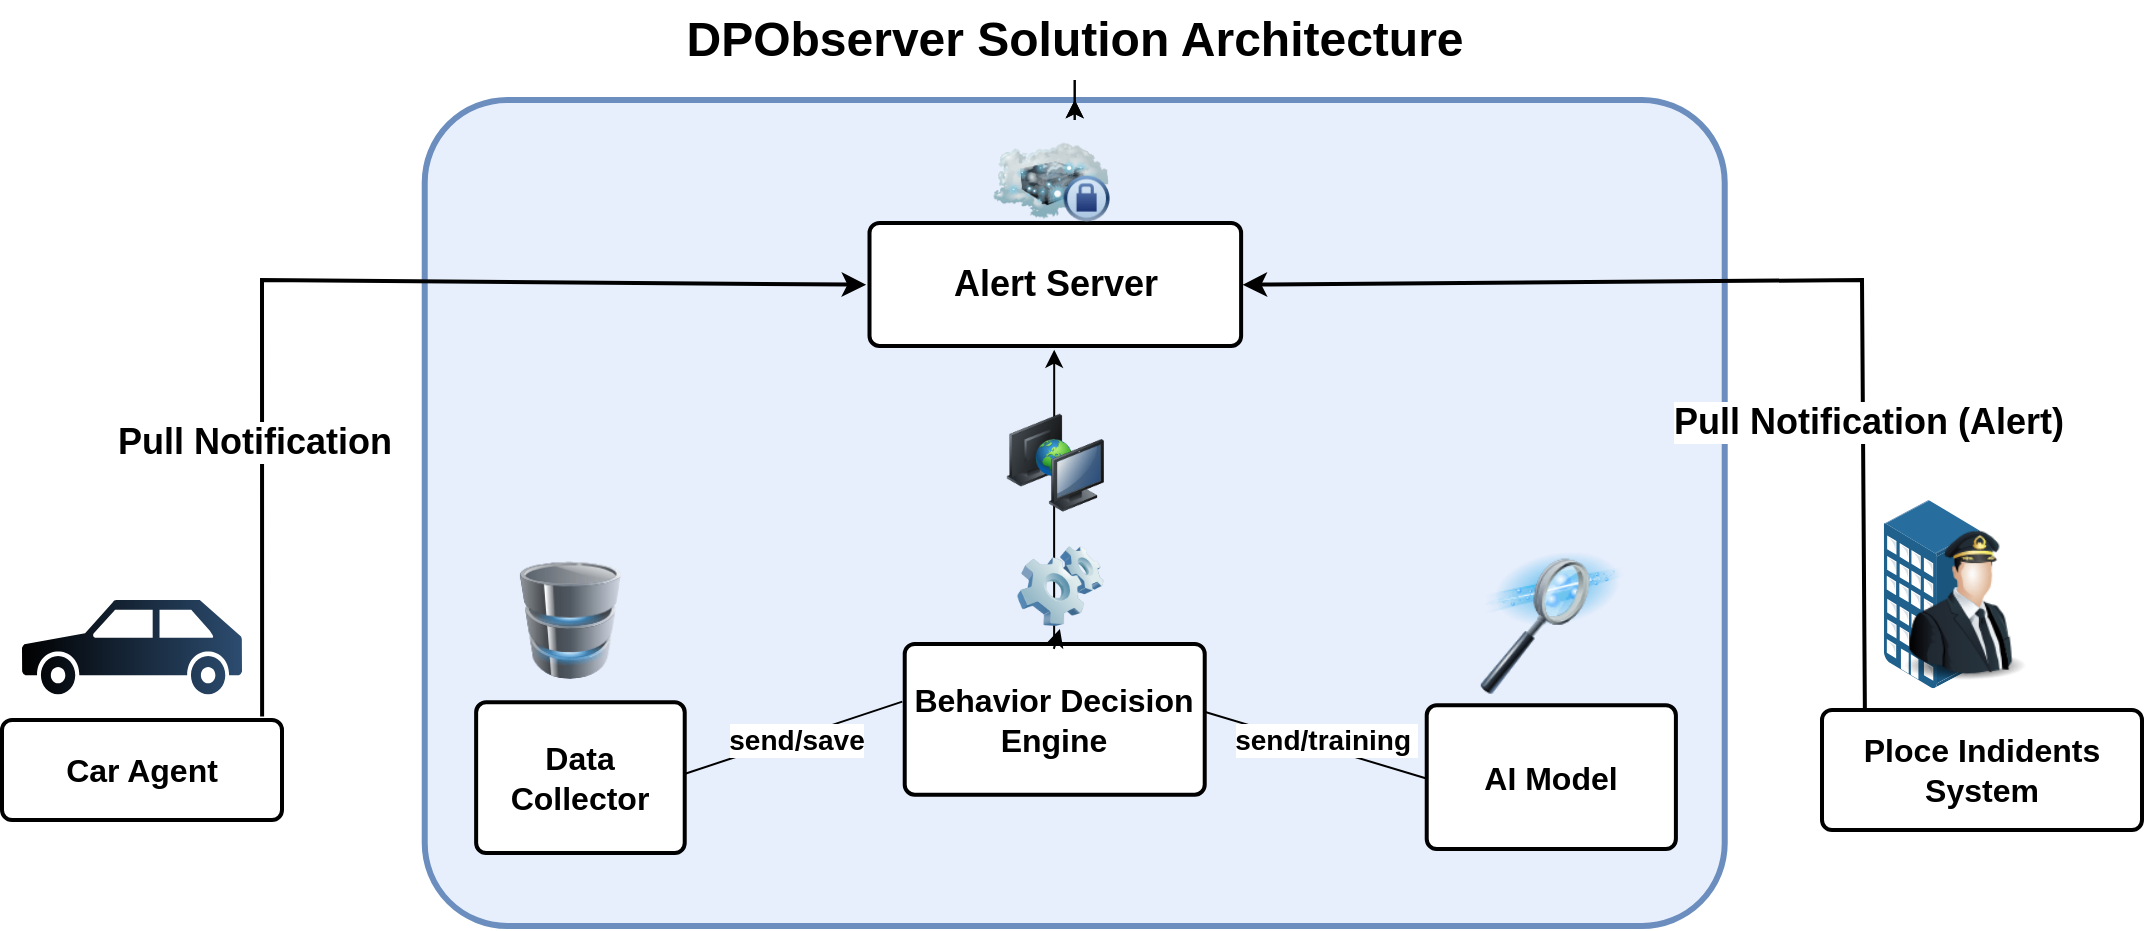 <mxfile version="21.7.4" type="device">
  <diagram name="Page-1" id="WvozrUVZOoh1qdNWdW4K">
    <mxGraphModel dx="1122" dy="640" grid="1" gridSize="10" guides="1" tooltips="1" connect="1" arrows="1" fold="1" page="1" pageScale="1" pageWidth="1100" pageHeight="1700" math="0" shadow="0">
      <root>
        <mxCell id="0" />
        <mxCell id="1" parent="0" />
        <mxCell id="DwRocK1xrInT-ZgnkQTr-28" value="&lt;font size=&quot;1&quot; style=&quot;&quot;&gt;&lt;b style=&quot;font-size: 16px;&quot;&gt;Ploce Indidents System&lt;/b&gt;&lt;/font&gt;" style="rounded=1;absoluteArcSize=1;html=1;arcSize=10;whiteSpace=wrap;points=[];strokeColor=inherit;fillColor=inherit;shadow=0;strokeWidth=2;" vertex="1" parent="1">
          <mxGeometry x="1060" y="575" width="160" height="60" as="geometry" />
        </mxCell>
        <mxCell id="DwRocK1xrInT-ZgnkQTr-1" value="" style="rounded=1;absoluteArcSize=2;html=1;arcSize=10;strokeWidth=3;fillColor=#E8EFFC;strokeColor=#6c8ebf;" vertex="1" parent="1">
          <mxGeometry x="361.36" y="270" width="650" height="412.97" as="geometry" />
        </mxCell>
        <mxCell id="DwRocK1xrInT-ZgnkQTr-2" value="" style="html=1;shape=mxgraph.er.anchor;whiteSpace=wrap;" vertex="1" parent="DwRocK1xrInT-ZgnkQTr-1">
          <mxGeometry width="311.377" height="412.97" as="geometry" />
        </mxCell>
        <mxCell id="DwRocK1xrInT-ZgnkQTr-4" value="&lt;font size=&quot;1&quot; style=&quot;&quot;&gt;&lt;b style=&quot;font-size: 16px;&quot;&gt;AI Model&lt;/b&gt;&lt;/font&gt;" style="rounded=1;absoluteArcSize=1;html=1;arcSize=10;whiteSpace=wrap;points=[];shadow=0;strokeWidth=2;" vertex="1" parent="DwRocK1xrInT-ZgnkQTr-1">
          <mxGeometry x="501" y="302.68" width="124.59" height="71.84" as="geometry" />
        </mxCell>
        <mxCell id="DwRocK1xrInT-ZgnkQTr-12" value="&lt;font size=&quot;1&quot; style=&quot;&quot;&gt;&lt;b style=&quot;font-size: 16px;&quot;&gt;Behavior Decision Engine&lt;/b&gt;&lt;/font&gt;" style="rounded=1;absoluteArcSize=1;html=1;arcSize=10;whiteSpace=wrap;points=[];shadow=0;strokeWidth=2;" vertex="1" parent="DwRocK1xrInT-ZgnkQTr-1">
          <mxGeometry x="240" y="271.96" width="150" height="75.37" as="geometry" />
        </mxCell>
        <mxCell id="DwRocK1xrInT-ZgnkQTr-13" value="&lt;font size=&quot;1&quot; style=&quot;&quot;&gt;&lt;b style=&quot;font-size: 16px;&quot;&gt;Data Collector&lt;/b&gt;&lt;/font&gt;" style="rounded=1;absoluteArcSize=1;html=1;arcSize=10;whiteSpace=wrap;points=[];shadow=0;strokeWidth=2;" vertex="1" parent="DwRocK1xrInT-ZgnkQTr-1">
          <mxGeometry x="25.71" y="301.16" width="104.29" height="75.37" as="geometry" />
        </mxCell>
        <mxCell id="DwRocK1xrInT-ZgnkQTr-17" value="&lt;font style=&quot;font-size: 18px;&quot;&gt;&lt;b&gt;Alert Server&lt;/b&gt;&lt;/font&gt;" style="rounded=1;absoluteArcSize=1;html=1;arcSize=10;whiteSpace=wrap;points=[];shadow=0;strokeWidth=2;" vertex="1" parent="DwRocK1xrInT-ZgnkQTr-1">
          <mxGeometry x="222.397" y="61.514" width="185.803" height="61.442" as="geometry" />
        </mxCell>
        <mxCell id="DwRocK1xrInT-ZgnkQTr-18" value="" style="endArrow=classic;html=1;rounded=0;entryX=0.497;entryY=1.031;entryDx=0;entryDy=0;entryPerimeter=0;exitX=0.498;exitY=0.016;exitDx=0;exitDy=0;exitPerimeter=0;" edge="1" parent="DwRocK1xrInT-ZgnkQTr-1" source="DwRocK1xrInT-ZgnkQTr-12" target="DwRocK1xrInT-ZgnkQTr-17">
          <mxGeometry width="50" height="50" relative="1" as="geometry">
            <mxPoint x="325" y="231.666" as="sourcePoint" />
            <mxPoint x="286.194" y="20.145" as="targetPoint" />
          </mxGeometry>
        </mxCell>
        <mxCell id="DwRocK1xrInT-ZgnkQTr-16" value="" style="image;html=1;image=img/lib/clip_art/computers/Network_2_128x128.png" vertex="1" parent="DwRocK1xrInT-ZgnkQTr-1">
          <mxGeometry x="291.045" y="151.087" width="48.507" height="60.435" as="geometry" />
        </mxCell>
        <mxCell id="DwRocK1xrInT-ZgnkQTr-19" value="" style="image;html=1;image=img/lib/clip_art/computers/Database_128x128.png" vertex="1" parent="DwRocK1xrInT-ZgnkQTr-1">
          <mxGeometry x="45.0" y="230.691" width="55.69" height="58.814" as="geometry" />
        </mxCell>
        <mxCell id="DwRocK1xrInT-ZgnkQTr-21" value="" style="endArrow=classic;html=1;rounded=0;entryX=0.497;entryY=1.031;entryDx=0;entryDy=0;entryPerimeter=0;exitX=0.497;exitY=0.033;exitDx=0;exitDy=0;exitPerimeter=0;" edge="1" parent="DwRocK1xrInT-ZgnkQTr-1" source="DwRocK1xrInT-ZgnkQTr-12" target="DwRocK1xrInT-ZgnkQTr-20">
          <mxGeometry width="50" height="50" relative="1" as="geometry">
            <mxPoint x="508.358" y="314.26" as="sourcePoint" />
            <mxPoint x="508.358" y="190.369" as="targetPoint" />
          </mxGeometry>
        </mxCell>
        <mxCell id="DwRocK1xrInT-ZgnkQTr-20" value="" style="image;html=1;image=img/lib/clip_art/computers/Software_128x128.png" vertex="1" parent="DwRocK1xrInT-ZgnkQTr-1">
          <mxGeometry x="295.891" y="222.943" width="43.657" height="40.29" as="geometry" />
        </mxCell>
        <mxCell id="DwRocK1xrInT-ZgnkQTr-22" value="" style="image;html=1;image=img/lib/clip_art/networking/Cloud_Server_Private_128x128.png" vertex="1" parent="DwRocK1xrInT-ZgnkQTr-1">
          <mxGeometry x="284.343" y="10.961" width="58.209" height="60.435" as="geometry" />
        </mxCell>
        <mxCell id="DwRocK1xrInT-ZgnkQTr-23" value="" style="image;html=1;image=img/lib/clip_art/computers/Data_Filtering_128x128.png" vertex="1" parent="DwRocK1xrInT-ZgnkQTr-1">
          <mxGeometry x="528.04" y="222.94" width="71.96" height="77.06" as="geometry" />
        </mxCell>
        <mxCell id="DwRocK1xrInT-ZgnkQTr-24" value="" style="endArrow=none;html=1;rounded=0;exitX=1.002;exitY=0.474;exitDx=0;exitDy=0;exitPerimeter=0;entryX=-0.008;entryY=0.383;entryDx=0;entryDy=0;entryPerimeter=0;" edge="1" parent="DwRocK1xrInT-ZgnkQTr-1" source="DwRocK1xrInT-ZgnkQTr-13" target="DwRocK1xrInT-ZgnkQTr-12">
          <mxGeometry width="50" height="50" relative="1" as="geometry">
            <mxPoint x="291.045" y="221.594" as="sourcePoint" />
            <mxPoint x="339.552" y="171.231" as="targetPoint" />
          </mxGeometry>
        </mxCell>
        <mxCell id="DwRocK1xrInT-ZgnkQTr-25" value="" style="endArrow=none;html=1;rounded=0;exitX=-0.001;exitY=0.509;exitDx=0;exitDy=0;exitPerimeter=0;entryX=0.999;entryY=0.45;entryDx=0;entryDy=0;entryPerimeter=0;" edge="1" parent="DwRocK1xrInT-ZgnkQTr-1" source="DwRocK1xrInT-ZgnkQTr-4" target="DwRocK1xrInT-ZgnkQTr-12">
          <mxGeometry width="50" height="50" relative="1" as="geometry">
            <mxPoint x="216.343" y="346.492" as="sourcePoint" />
            <mxPoint x="232.836" y="311.238" as="targetPoint" />
          </mxGeometry>
        </mxCell>
        <mxCell id="DwRocK1xrInT-ZgnkQTr-42" value="&lt;font style=&quot;font-size: 14px;&quot;&gt;&lt;b&gt;send/save&lt;/b&gt;&lt;/font&gt;" style="edgeLabel;resizable=0;html=1;align=center;verticalAlign=middle;" connectable="0" vertex="1" parent="DwRocK1xrInT-ZgnkQTr-1">
          <mxGeometry x="185.001" y="320.004" as="geometry" />
        </mxCell>
        <mxCell id="DwRocK1xrInT-ZgnkQTr-43" value="&lt;font style=&quot;font-size: 14px;&quot;&gt;&lt;b&gt;send/training&amp;nbsp;&lt;/b&gt;&lt;/font&gt;" style="edgeLabel;resizable=0;html=1;align=center;verticalAlign=middle;rotation=0;" connectable="0" vertex="1" parent="DwRocK1xrInT-ZgnkQTr-1">
          <mxGeometry x="448.001" y="323.004" as="geometry">
            <mxPoint x="2" y="-3" as="offset" />
          </mxGeometry>
        </mxCell>
        <mxCell id="DwRocK1xrInT-ZgnkQTr-30" value="" style="group" vertex="1" connectable="0" parent="1">
          <mxGeometry x="1090" y="470" width="82.26" height="94.17" as="geometry" />
        </mxCell>
        <mxCell id="DwRocK1xrInT-ZgnkQTr-27" value="" style="image;points=[];aspect=fixed;html=1;align=center;shadow=0;dashed=0;image=img/lib/allied_telesis/buildings/Apartments.svg;" vertex="1" parent="DwRocK1xrInT-ZgnkQTr-30">
          <mxGeometry x="0.904" width="48.425" height="94.165" as="geometry" />
        </mxCell>
        <mxCell id="DwRocK1xrInT-ZgnkQTr-26" value="" style="image;html=1;image=img/lib/clip_art/people/Pilot_Man_128x128.png" vertex="1" parent="DwRocK1xrInT-ZgnkQTr-30">
          <mxGeometry y="13.316" width="82.26" height="77.591" as="geometry" />
        </mxCell>
        <mxCell id="DwRocK1xrInT-ZgnkQTr-31" value="&lt;font size=&quot;1&quot; style=&quot;&quot;&gt;&lt;b style=&quot;font-size: 16px;&quot;&gt;Car Agent&lt;/b&gt;&lt;/font&gt;" style="rounded=1;absoluteArcSize=1;html=1;arcSize=10;whiteSpace=wrap;points=[];strokeColor=inherit;fillColor=inherit;shadow=0;strokeWidth=2;" vertex="1" parent="1">
          <mxGeometry x="150" y="580" width="140" height="50" as="geometry" />
        </mxCell>
        <mxCell id="DwRocK1xrInT-ZgnkQTr-35" value="" style="shape=mxgraph.signs.transportation.car_3;html=1;pointerEvents=1;fillColor=#000000;strokeColor=none;verticalLabelPosition=bottom;verticalAlign=top;align=center;sketch=0;gradientColor=#2C4C70;gradientDirection=east;" vertex="1" parent="1">
          <mxGeometry x="160" y="520" width="110" height="47.14" as="geometry" />
        </mxCell>
        <mxCell id="DwRocK1xrInT-ZgnkQTr-37" value="" style="endArrow=classic;html=1;rounded=0;exitX=0.929;exitY=-0.034;exitDx=0;exitDy=0;exitPerimeter=0;strokeWidth=2;entryX=-0.009;entryY=0.502;entryDx=0;entryDy=0;entryPerimeter=0;" edge="1" parent="1" source="DwRocK1xrInT-ZgnkQTr-31" target="DwRocK1xrInT-ZgnkQTr-17">
          <mxGeometry relative="1" as="geometry">
            <mxPoint x="630" y="480" as="sourcePoint" />
            <mxPoint x="570" y="360" as="targetPoint" />
            <Array as="points">
              <mxPoint x="280" y="360" />
            </Array>
          </mxGeometry>
        </mxCell>
        <mxCell id="DwRocK1xrInT-ZgnkQTr-38" value="&lt;font style=&quot;font-size: 18px;&quot;&gt;&lt;b&gt;Pull Notification&lt;/b&gt;&lt;/font&gt;" style="edgeLabel;resizable=0;html=1;align=center;verticalAlign=middle;" connectable="0" vertex="1" parent="DwRocK1xrInT-ZgnkQTr-37">
          <mxGeometry relative="1" as="geometry">
            <mxPoint x="-46" y="80" as="offset" />
          </mxGeometry>
        </mxCell>
        <mxCell id="DwRocK1xrInT-ZgnkQTr-39" value="" style="endArrow=classic;html=1;rounded=0;strokeWidth=2;entryX=1.004;entryY=0.502;entryDx=0;entryDy=0;entryPerimeter=0;exitX=0.134;exitY=-0.004;exitDx=0;exitDy=0;exitPerimeter=0;" edge="1" parent="1" source="DwRocK1xrInT-ZgnkQTr-28" target="DwRocK1xrInT-ZgnkQTr-17">
          <mxGeometry relative="1" as="geometry">
            <mxPoint x="1080" y="570" as="sourcePoint" />
            <mxPoint x="760" y="370" as="targetPoint" />
            <Array as="points">
              <mxPoint x="1080" y="360" />
            </Array>
          </mxGeometry>
        </mxCell>
        <mxCell id="DwRocK1xrInT-ZgnkQTr-40" value="&lt;font style=&quot;font-size: 18px;&quot;&gt;&lt;b&gt;Pull Notification (Alert)&lt;/b&gt;&lt;/font&gt;" style="edgeLabel;resizable=0;html=1;align=center;verticalAlign=middle;" connectable="0" vertex="1" parent="DwRocK1xrInT-ZgnkQTr-39">
          <mxGeometry relative="1" as="geometry">
            <mxPoint x="50" y="70" as="offset" />
          </mxGeometry>
        </mxCell>
        <mxCell id="DwRocK1xrInT-ZgnkQTr-48" value="" style="edgeStyle=orthogonalEdgeStyle;rounded=0;orthogonalLoop=1;jettySize=auto;html=1;" edge="1" parent="1" source="DwRocK1xrInT-ZgnkQTr-47" target="DwRocK1xrInT-ZgnkQTr-1">
          <mxGeometry relative="1" as="geometry" />
        </mxCell>
        <mxCell id="DwRocK1xrInT-ZgnkQTr-50" value="" style="edgeStyle=orthogonalEdgeStyle;rounded=0;orthogonalLoop=1;jettySize=auto;html=1;" edge="1" parent="1" source="DwRocK1xrInT-ZgnkQTr-47" target="DwRocK1xrInT-ZgnkQTr-1">
          <mxGeometry relative="1" as="geometry" />
        </mxCell>
        <mxCell id="DwRocK1xrInT-ZgnkQTr-47" value="DPObserver Solution Architecture" style="text;strokeColor=none;fillColor=none;html=1;fontSize=24;fontStyle=1;verticalAlign=middle;align=center;" vertex="1" parent="1">
          <mxGeometry x="622.72" y="220" width="127.28" height="40" as="geometry" />
        </mxCell>
      </root>
    </mxGraphModel>
  </diagram>
</mxfile>
